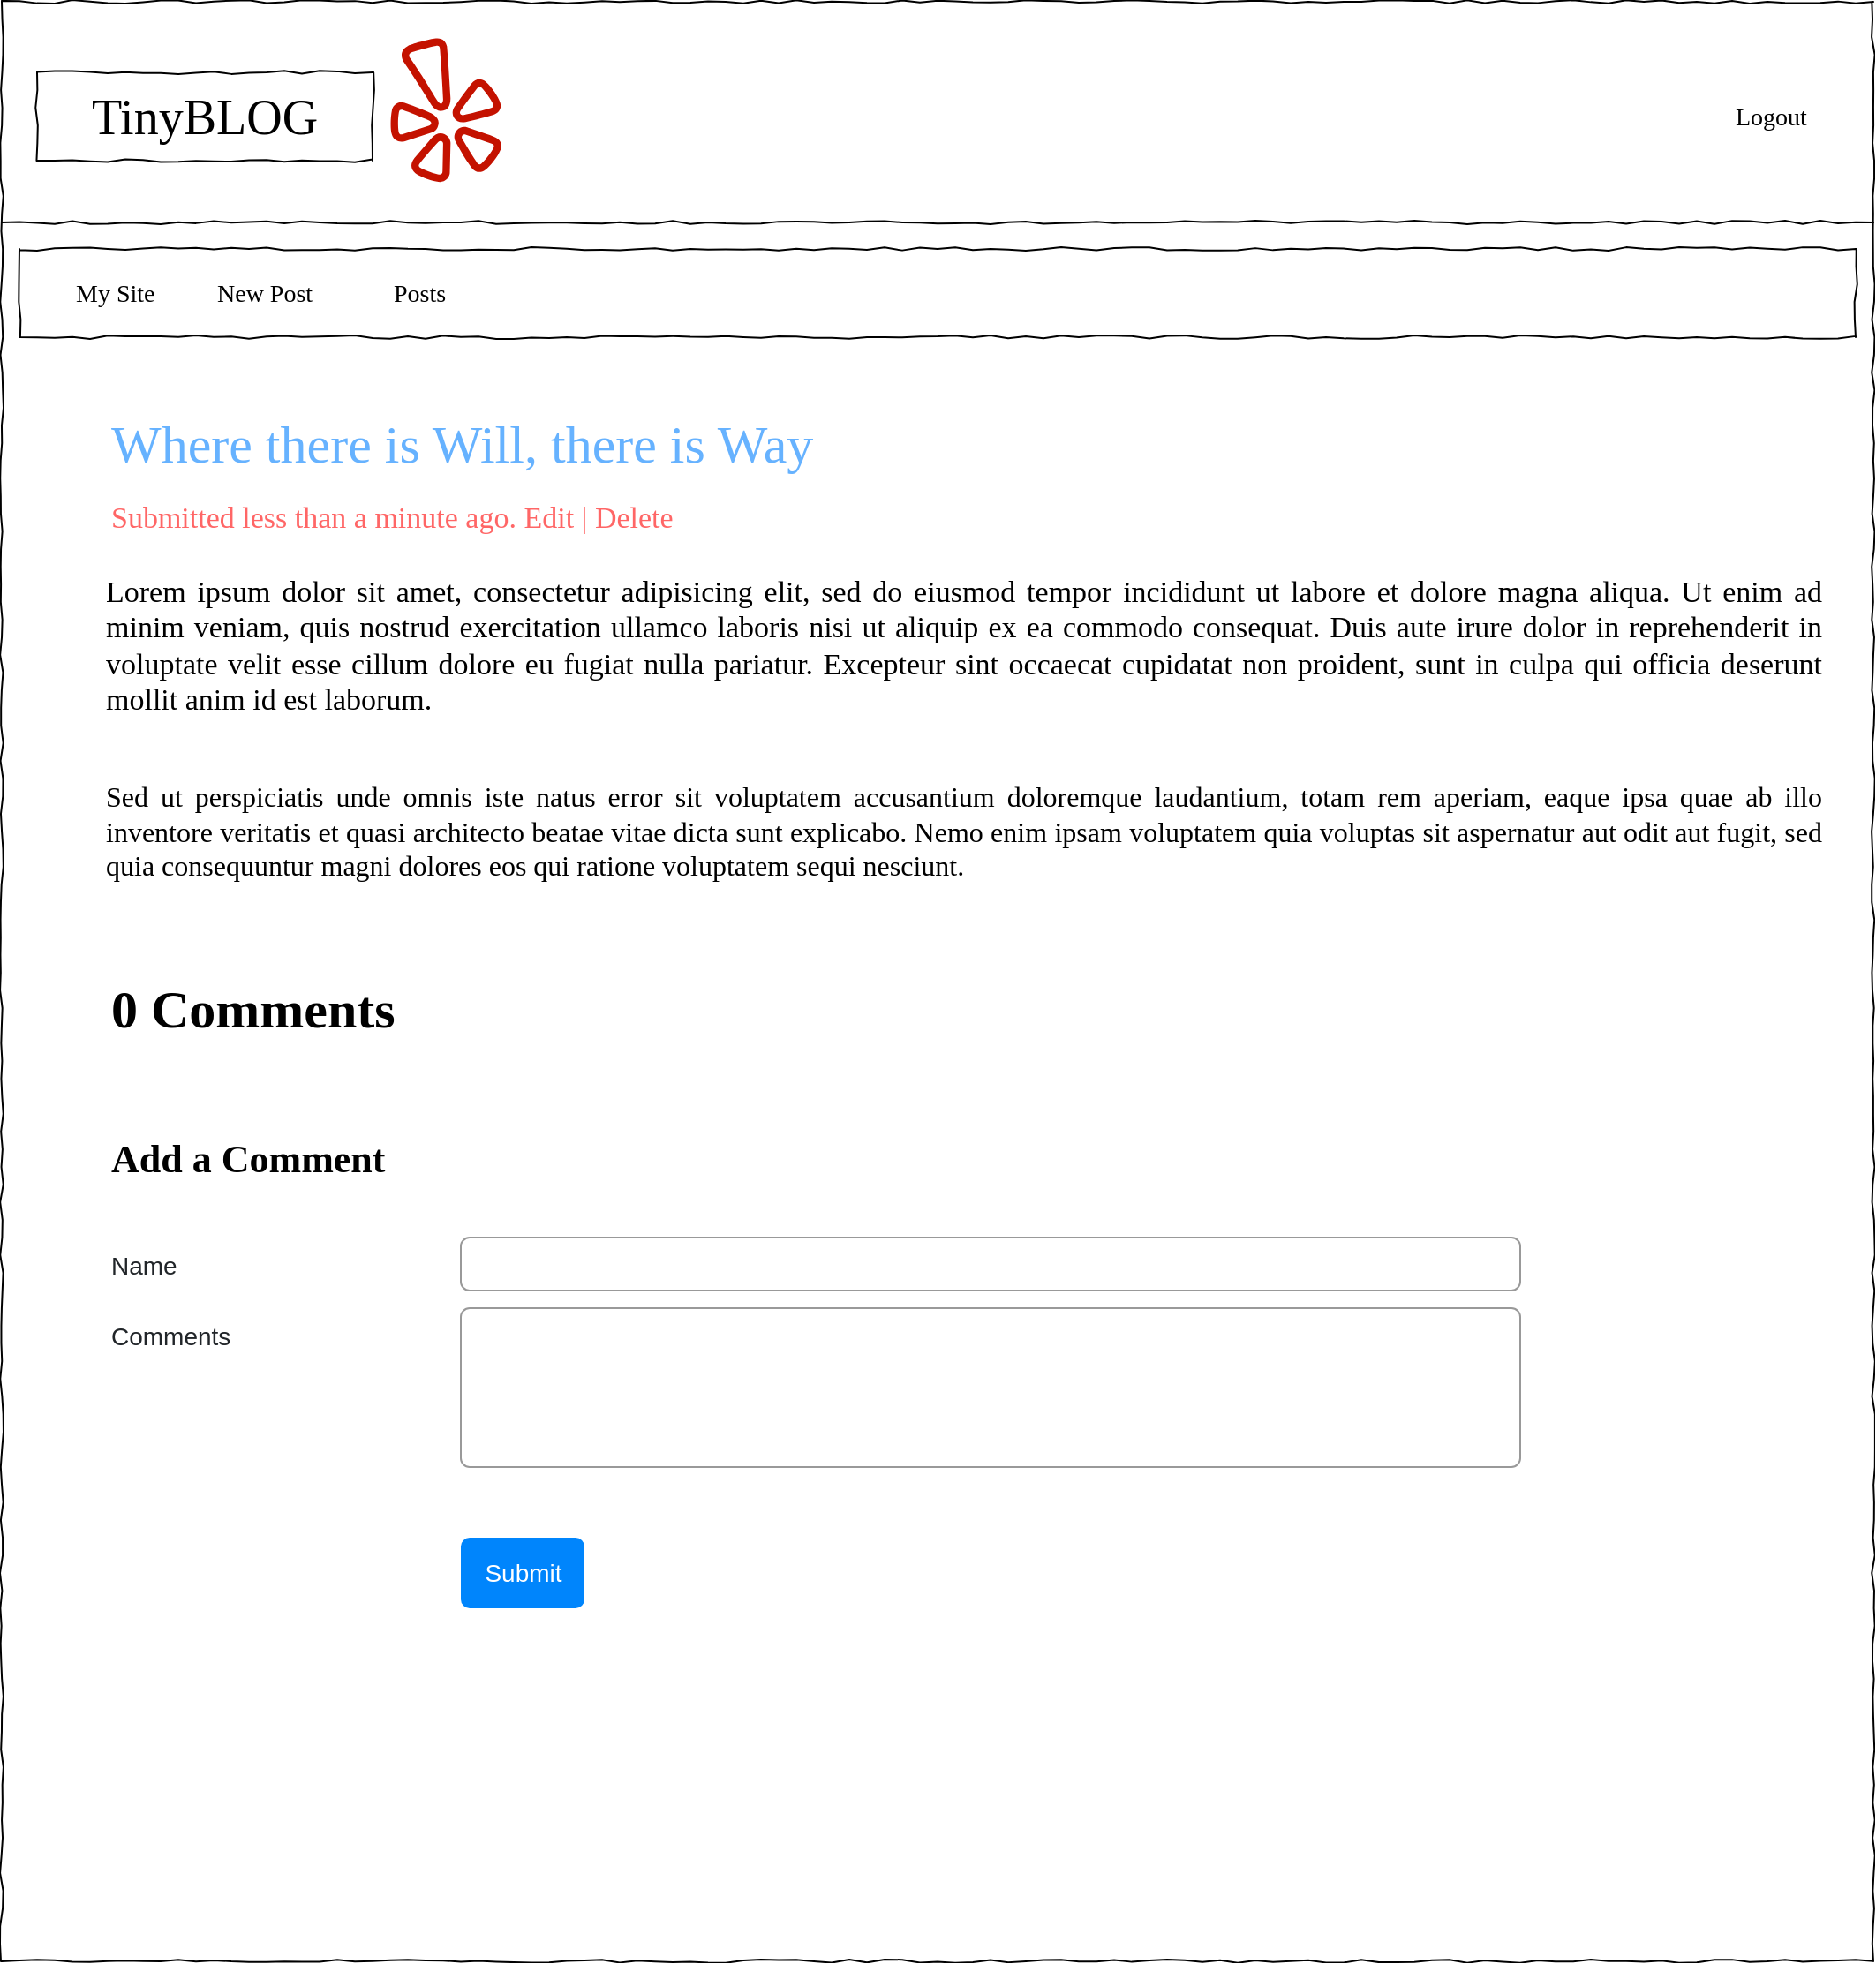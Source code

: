 <mxfile version="14.9.2" type="github"><diagram name="Page-1" id="03018318-947c-dd8e-b7a3-06fadd420f32"><mxGraphModel dx="1223" dy="708" grid="1" gridSize="10" guides="1" tooltips="1" connect="1" arrows="1" fold="1" page="1" pageScale="1" pageWidth="1100" pageHeight="850" background="none" math="0" shadow="0"><root><mxCell id="0"/><mxCell id="1" parent="0"/><mxCell id="677b7b8949515195-1" value="" style="whiteSpace=wrap;html=1;rounded=0;shadow=0;labelBackgroundColor=none;strokeColor=#000000;strokeWidth=1;fillColor=none;fontFamily=Verdana;fontSize=12;fontColor=#000000;align=center;comic=1;" parent="1" vertex="1"><mxGeometry x="20" y="20" width="1060" height="1110" as="geometry"/></mxCell><mxCell id="677b7b8949515195-2" value="TinyBLOG" style="whiteSpace=wrap;html=1;rounded=0;shadow=0;labelBackgroundColor=none;strokeWidth=1;fontFamily=Verdana;fontSize=28;align=center;comic=1;" parent="1" vertex="1"><mxGeometry x="40" y="60" width="190" height="50" as="geometry"/></mxCell><mxCell id="677b7b8949515195-7" value="Logout" style="text;html=1;points=[];align=left;verticalAlign=top;spacingTop=-4;fontSize=14;fontFamily=Verdana" parent="1" vertex="1"><mxGeometry x="1000" y="75" width="60" height="20" as="geometry"/></mxCell><mxCell id="677b7b8949515195-9" value="" style="line;strokeWidth=1;html=1;rounded=0;shadow=0;labelBackgroundColor=none;fillColor=none;fontFamily=Verdana;fontSize=14;fontColor=#000000;align=center;comic=1;" parent="1" vertex="1"><mxGeometry x="20" y="140" width="1060" height="10" as="geometry"/></mxCell><mxCell id="677b7b8949515195-10" value="" style="whiteSpace=wrap;html=1;rounded=0;shadow=0;labelBackgroundColor=none;strokeWidth=1;fillColor=none;fontFamily=Verdana;fontSize=12;align=center;comic=1;" parent="1" vertex="1"><mxGeometry x="30" y="160" width="1040" height="50" as="geometry"/></mxCell><mxCell id="677b7b8949515195-11" value="New Post" style="text;html=1;points=[];align=left;verticalAlign=top;spacingTop=-4;fontSize=14;fontFamily=Verdana" parent="1" vertex="1"><mxGeometry x="140" y="175" width="60" height="20" as="geometry"/></mxCell><mxCell id="677b7b8949515195-12" value="My Site" style="text;html=1;points=[];align=left;verticalAlign=top;spacingTop=-4;fontSize=14;fontFamily=Verdana" parent="1" vertex="1"><mxGeometry x="60" y="175" width="60" height="20" as="geometry"/></mxCell><mxCell id="677b7b8949515195-15" value="&lt;div style=&quot;text-align: justify ; font-size: 17px&quot;&gt;&lt;font style=&quot;font-size: 17px&quot;&gt;Lorem ipsum dolor sit amet, consectetur adipisicing elit, sed do eiusmod tempor incididunt ut labore et dolore magna aliqua. Ut enim ad minim veniam, quis nostrud exercitation ullamco laboris nisi ut aliquip ex ea commodo consequat. Duis aute irure dolor in reprehenderit in voluptate velit esse cillum dolore eu fugiat nulla pariatur. Excepteur sint occaecat cupidatat non proident, sunt in culpa qui officia deserunt mollit anim id est laborum.&lt;/font&gt;&lt;/div&gt;&lt;div style=&quot;text-align: justify ; font-size: 17px&quot;&gt;&lt;span&gt;&lt;br&gt;&lt;/span&gt;&lt;/div&gt;&lt;div style=&quot;text-align: justify&quot;&gt;&lt;span&gt;&lt;br&gt;&lt;/span&gt;&lt;/div&gt;&lt;div style=&quot;text-align: justify&quot;&gt;&lt;span&gt;&lt;font style=&quot;font-size: 16px&quot;&gt;Sed ut perspiciatis unde omnis iste natus error sit voluptatem accusantium doloremque laudantium, totam rem aperiam, eaque ipsa quae ab illo inventore veritatis et quasi architecto beatae vitae dicta sunt explicabo. Nemo enim ipsam voluptatem quia voluptas sit aspernatur aut odit aut fugit, sed quia consequuntur magni dolores eos qui ratione voluptatem sequi nesciunt.&amp;nbsp;&lt;/font&gt;&lt;/span&gt;&lt;/div&gt;" style="whiteSpace=wrap;html=1;rounded=0;shadow=0;labelBackgroundColor=none;strokeWidth=1;fillColor=none;fontFamily=Verdana;fontSize=12;align=center;verticalAlign=top;spacing=10;comic=1;strokeColor=none;" parent="1" vertex="1"><mxGeometry x="70" y="330" width="990" height="350" as="geometry"/></mxCell><mxCell id="aRRNRt9nLZIeYIHe7VES-4" value="&lt;font color=&quot;#66b2ff&quot; style=&quot;font-size: 30px&quot;&gt;Where there is Will, there is Way&lt;/font&gt;" style="text;html=1;points=[];align=left;verticalAlign=top;spacingTop=-4;fontSize=14;fontFamily=Verdana" parent="1" vertex="1"><mxGeometry x="80" y="250" width="60" height="20" as="geometry"/></mxCell><mxCell id="aRRNRt9nLZIeYIHe7VES-5" value="Posts" style="text;html=1;points=[];align=left;verticalAlign=top;spacingTop=-4;fontSize=14;fontFamily=Verdana" parent="1" vertex="1"><mxGeometry x="240" y="175" width="60" height="20" as="geometry"/></mxCell><mxCell id="_5qIJ5yGcV3XVVbh7_lC-1" value="" style="dashed=0;outlineConnect=0;html=1;align=center;labelPosition=center;verticalLabelPosition=bottom;verticalAlign=top;shape=mxgraph.weblogos.yelp;fillColor=#C41200;strokeColor=none" vertex="1" parent="1"><mxGeometry x="240" y="40" width="63.4" height="83" as="geometry"/></mxCell><mxCell id="_5qIJ5yGcV3XVVbh7_lC-2" value="&lt;font color=&quot;#ff6666&quot; style=&quot;font-size: 17px&quot;&gt;Submitted less than a minute ago. Edit | Delete&lt;/font&gt;" style="text;html=1;points=[];align=left;verticalAlign=top;spacingTop=-4;fontSize=14;fontFamily=Verdana;strokeWidth=3;" vertex="1" parent="1"><mxGeometry x="80" y="300" width="60" height="20" as="geometry"/></mxCell><mxCell id="_5qIJ5yGcV3XVVbh7_lC-3" value="&lt;font style=&quot;font-size: 30px&quot;&gt;&lt;b&gt;0 Comments&lt;/b&gt;&lt;/font&gt;" style="text;html=1;points=[];align=left;verticalAlign=top;spacingTop=-4;fontSize=14;fontFamily=Verdana" vertex="1" parent="1"><mxGeometry x="80" y="570" width="60" height="20" as="geometry"/></mxCell><mxCell id="_5qIJ5yGcV3XVVbh7_lC-4" value="&lt;font style=&quot;font-size: 22px&quot;&gt;&lt;b&gt;Add a Comment&lt;/b&gt;&lt;/font&gt;" style="text;html=1;points=[];align=left;verticalAlign=top;spacingTop=-4;fontSize=14;fontFamily=Verdana" vertex="1" parent="1"><mxGeometry x="80" y="660" width="60" height="20" as="geometry"/></mxCell><mxCell id="_5qIJ5yGcV3XVVbh7_lC-16" value="Name" style="fillColor=none;strokeColor=none;align=left;fontSize=14;fontColor=#212529;" vertex="1" parent="1"><mxGeometry x="80" y="720" width="200" height="30" as="geometry"/></mxCell><mxCell id="_5qIJ5yGcV3XVVbh7_lC-17" value="" style="html=1;shadow=0;dashed=0;shape=mxgraph.bootstrap.rrect;rSize=5;fillColor=none;strokeColor=#999999;align=left;spacing=15;fontSize=14;fontColor=#6C767D;" vertex="1" parent="1"><mxGeometry x="280" y="720" width="600" height="30" as="geometry"/></mxCell><mxCell id="_5qIJ5yGcV3XVVbh7_lC-18" value="Comments" style="fillColor=none;strokeColor=none;align=left;fontSize=14;fontColor=#212529;" vertex="1" parent="1"><mxGeometry x="80" y="760" width="200" height="30" as="geometry"/></mxCell><mxCell id="_5qIJ5yGcV3XVVbh7_lC-19" value="" style="html=1;shadow=0;dashed=0;shape=mxgraph.bootstrap.rrect;rSize=5;fillColor=none;strokeColor=#999999;align=left;spacing=15;fontSize=14;fontColor=#6C767D;" vertex="1" parent="1"><mxGeometry x="280" y="760" width="600" height="90" as="geometry"/></mxCell><mxCell id="_5qIJ5yGcV3XVVbh7_lC-26" value="Submit" style="html=1;shadow=0;dashed=0;shape=mxgraph.bootstrap.rrect;rSize=5;fillColor=#0085FC;strokeColor=none;align=center;fontSize=14;fontColor=#FFFFFF;" vertex="1" parent="1"><mxGeometry x="280" y="890" width="70" height="40" as="geometry"/></mxCell></root></mxGraphModel></diagram></mxfile>
